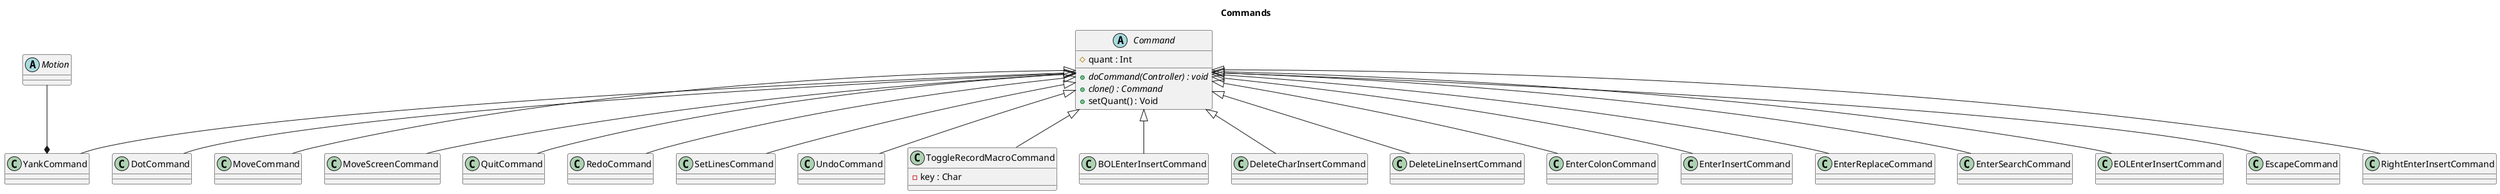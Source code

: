 @startuml
title Commands


abstract class Motion


abstract class Command {
    #quant : Int

    {abstract} +doCommand(Controller) : void
    {abstract} +clone() : Command
    +setQuant() : Void
}


class DotCommand
Command <|-- DotCommand


class MoveCommand
Command <|-- MoveCommand


class MoveScreenCommand
Command <|-- MoveScreenCommand


class QuitCommand
Command <|-- QuitCommand


class RedoCommand
Command <|-- RedoCommand


class SetLinesCommand
Command <|-- SetLinesCommand


class UndoCommand
Command <|-- UndoCommand


class YankCommand
Command <|-- YankCommand
Motion --* YankCommand


class ToggleRecordMacroCommand {
    -key : Char 
}
Command <|-- ToggleRecordMacroCommand


class BOLEnterInsertCommand
Command <|-- BOLEnterInsertCommand


class DeleteCharInsertCommand
Command <|-- DeleteCharInsertCommand


class DeleteLineInsertCommand
Command <|-- DeleteLineInsertCommand


class EnterColonCommand
Command <|-- EnterColonCommand


class EnterInsertCommand
Command <|-- EnterInsertCommand


class EnterReplaceCommand
Command <|-- EnterReplaceCommand


class EnterSearchCommand
Command <|-- EnterSearchCommand


class EOLEnterInsertCommand
Command <|-- EOLEnterInsertCommand


class EscapeCommand
Command <|-- EscapeCommand


class RightEnterInsertCommand
Command <|-- RightEnterInsertCommand
@enduml

@startuml
abstract class Command


abstract class Motion


abstract class UndoableCommand {
    #startPosn : Cursor
    #endPosn : Cursor

    {abstract} +undoCommand(Controller) : Void
    {abstract} +redoCommand(Controller) : Void
    {abstract} +undoableClone() : UndoableCommand
}
Command <|-- UndoableCommand
Cursor --* UndoableCommand


class DeleteCommand {
    -beginPosition : Cursor
    -buffer : String
    -isMultiline : Bool
}
UndoableCommand <|-- DeleteCommand
Motion --* DeleteCommand


class JoinLines
UndoableCommand <|-- JoinLines


class MutationCommand {
    +theMutateCommands : Vector<UndoableCommand>
}
UndoableCommand <|-- MutationCommand
UndoableCommand --* MutationCommand


class ReadInCommand {
    -fileNameToReadFrom : String
    -contents : BufferType
}
UndoableCommand <|-- ReadInCommand


class ReplaceCharCommand {
    -deleted : Char
}
UndoableCommand <|-- ReplaceCharCommand


class WriteCommand
UndoableCommand <|-- WriteCommand


class PasteCommand {
    -toPaste : String
    -multiline : Bool
    -pasteAfter : Bool
    -pasteStarts : Cursor
}
UndoableCommand <|-- PasteCommand
Cursor --* PasteCommand


class RunMacroCommand {
    -key : Char
    -sequence : Vector<Command>
}
UndoableCommand <|-- RunMacroCommand
Command --* RunMacroCommand


abstract class MutateCommand {
    #toMutate : Char
}
UndoableCommand <|-- MutateCommand


class DeleteBackWardCommand
MutateCommand <|-- DeleteBackWardCommand


class DeleteForwardCommand
MutateCommand <|-- DeleteForwardCommand


class InsertCommand
MutateCommand <|-- InsertCommand


class OpenLineCommand
MutateCommand <|-- OpenLineCommand


class ReplaceLineCommand {
    -deleted : Char
}
MutateCommand <|-- ReplaceLineCommand
@enduml

@startuml
abstract class Motion {
    -quantifier : Int

    {abstract} +startPosition(PtrCursor) : Cursor
    {abstract} +endPosition(PtrCursor) : Cursor
    {abstract} +clone() : Motion
    {abstract} +isMultiLine : Bool
}


enum Direction {
    UP
    DOWN
    LEFT
    RIGHT
}


class DirectionMotion
Motion <|-- DirectionMotion
Direction --* DirectionMotion


class AbsoluteMotion
Motion <|-- AbsoluteMotion

class BraceMatch
Motion <|-- BraceMatch

class SearchMotion
Motion <|-- SearchMotion
Direction --* SearchMotion


enum WordState {
    ALPHA_NUM_UNDERSCORE
    WHITESPACE
    OTHER
}


class WordMotion
Motion <|-- WordMotion
WordState --* WordMotion
Direction --* WordMotion


class BegLineMotion
Motion <|-- BegLineMotion

class EOLMotion
Motion <|-- EOLMotion

class FindMotion
Motion <|-- FindMotion
Direction --* FindMotion


class FirstCharMotion
Motion <|-- FirstCharMotion

class WholeLineMotion
Motion <|-- WholeLineMotion
@enduml
